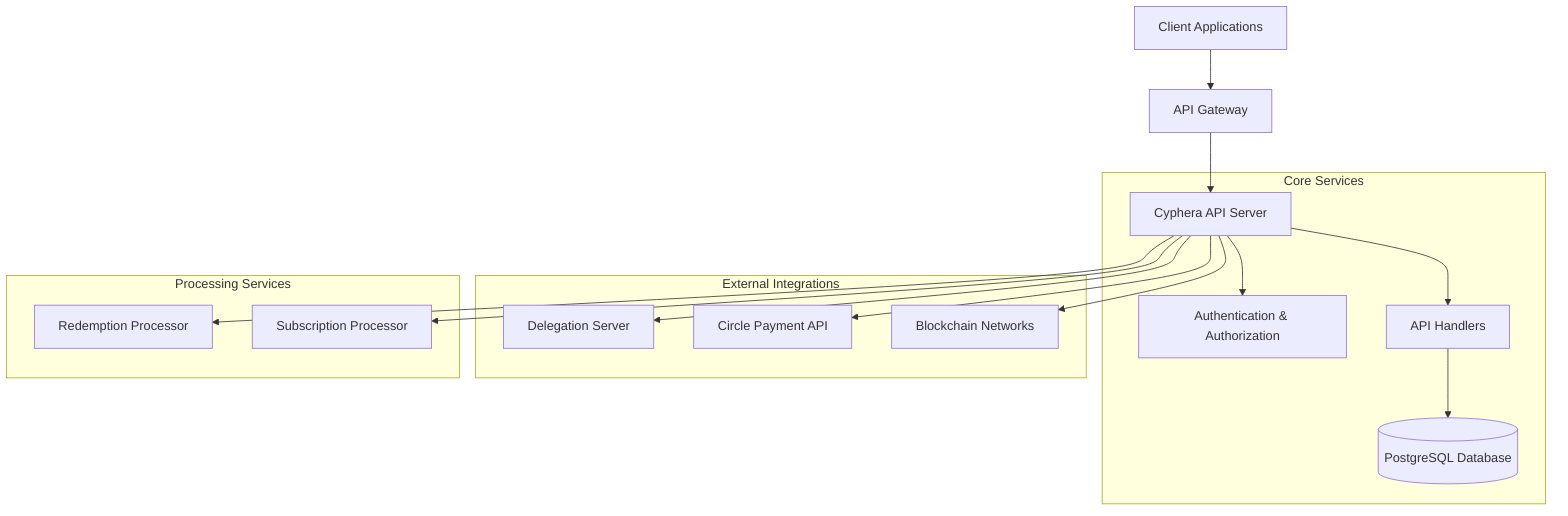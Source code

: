 graph TB
    Client[Client Applications] --> API[API Gateway]
    API --> Server[Cyphera API Server]
    
    subgraph "Core Services"
        Server --> Auth[Authentication & Authorization]
        Server --> Handlers[API Handlers]
        Handlers --> DB[(PostgreSQL Database)]
    end
    
    subgraph "External Integrations"
        Server --> DelegationServer[Delegation Server]
        Server --> CircleAPI[Circle Payment API]
        Server --> Blockchain[Blockchain Networks]
    end
    
    subgraph "Processing Services"
        Server --> RedemptionProcessor[Redemption Processor]
        Server --> SubscriptionProcessor[Subscription Processor]
    end